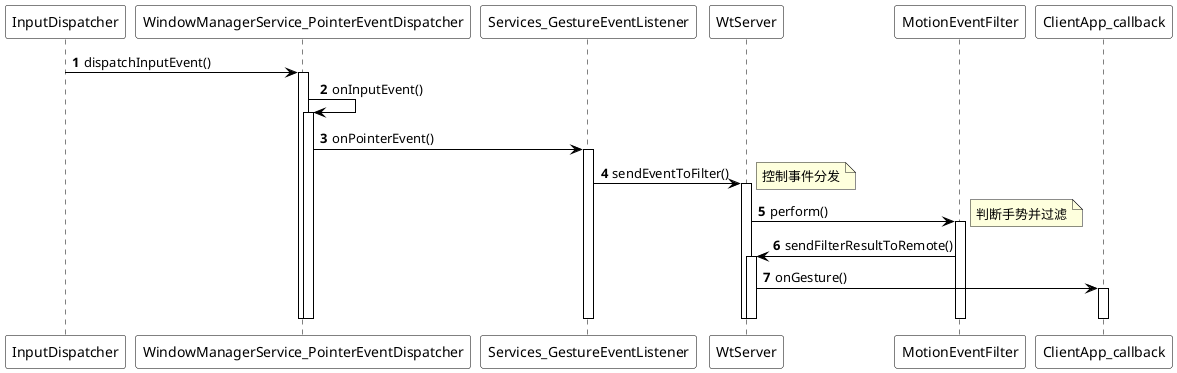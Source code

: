 @startuml
'https://plantuml.com/sequence-diagram
skinparam BoxPadding 2
skinparam sequence {
ArrowColor black
LifeLineBorderColor black
ParticipantBorderColor black
ParticipantBackgroundColor white
}
autonumber

InputDispatcher -> WindowManagerService_PointerEventDispatcher: dispatchInputEvent()
activate WindowManagerService_PointerEventDispatcher
WindowManagerService_PointerEventDispatcher -> WindowManagerService_PointerEventDispatcher: onInputEvent()
activate WindowManagerService_PointerEventDispatcher

WindowManagerService_PointerEventDispatcher -> Services_GestureEventListener: onPointerEvent()
activate Services_GestureEventListener
Services_GestureEventListener -> WtServer: sendEventToFilter()
activate WtServer
note right:控制事件分发
WtServer -> MotionEventFilter: perform()
activate MotionEventFilter
note right:判断手势并过滤
MotionEventFilter -> WtServer: sendFilterResultToRemote()
activate WtServer

WtServer -> ClientApp_callback: onGesture()
activate ClientApp_callback
deactivate ClientApp_callback
deactivate WtServer
deactivate WtServer
deactivate MotionEventFilter
deactivate Services_GestureEventListener
deactivate WindowManagerService_PointerEventDispatcher
deactivate WindowManagerService_PointerEventDispatcher

@enduml